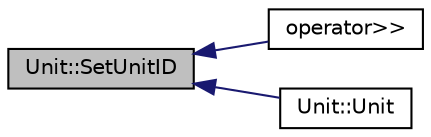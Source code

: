 digraph "Unit::SetUnitID"
{
  edge [fontname="Helvetica",fontsize="10",labelfontname="Helvetica",labelfontsize="10"];
  node [fontname="Helvetica",fontsize="10",shape=record];
  rankdir="LR";
  Node94 [label="Unit::SetUnitID",height=0.2,width=0.4,color="black", fillcolor="grey75", style="filled", fontcolor="black"];
  Node94 -> Node95 [dir="back",color="midnightblue",fontsize="10",style="solid",fontname="Helvetica"];
  Node95 [label="operator\>\>",height=0.2,width=0.4,color="black", fillcolor="white", style="filled",URL="$_topic04_2codeblocks2_2main_8cpp.html#ad1cd696a20745c9bed123d57fe50de0b"];
  Node94 -> Node96 [dir="back",color="midnightblue",fontsize="10",style="solid",fontname="Helvetica"];
  Node96 [label="Unit::Unit",height=0.2,width=0.4,color="black", fillcolor="white", style="filled",URL="$class_unit.html#a0dc381bf19eabecd38f1e732b1bfd52c"];
}
